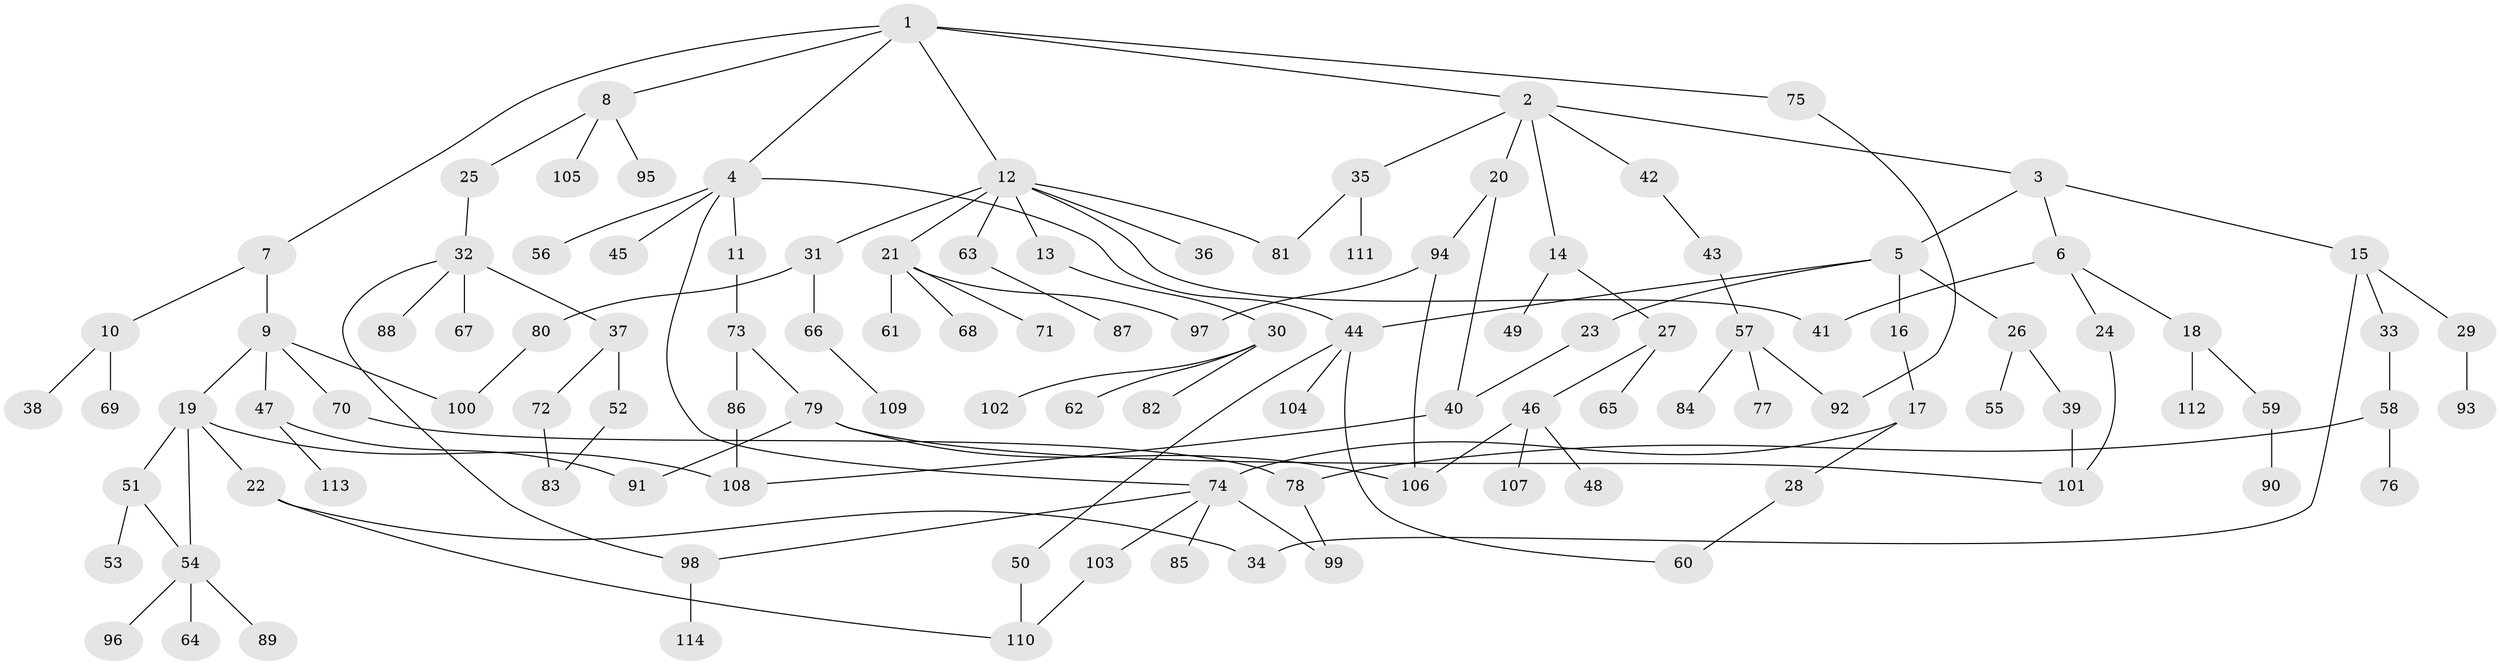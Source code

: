 // coarse degree distribution, {6: 0.04411764705882353, 12: 0.014705882352941176, 8: 0.014705882352941176, 3: 0.17647058823529413, 2: 0.3088235294117647, 5: 0.014705882352941176, 11: 0.014705882352941176, 4: 0.058823529411764705, 1: 0.3382352941176471, 7: 0.014705882352941176}
// Generated by graph-tools (version 1.1) at 2025/16/03/04/25 18:16:55]
// undirected, 114 vertices, 137 edges
graph export_dot {
graph [start="1"]
  node [color=gray90,style=filled];
  1;
  2;
  3;
  4;
  5;
  6;
  7;
  8;
  9;
  10;
  11;
  12;
  13;
  14;
  15;
  16;
  17;
  18;
  19;
  20;
  21;
  22;
  23;
  24;
  25;
  26;
  27;
  28;
  29;
  30;
  31;
  32;
  33;
  34;
  35;
  36;
  37;
  38;
  39;
  40;
  41;
  42;
  43;
  44;
  45;
  46;
  47;
  48;
  49;
  50;
  51;
  52;
  53;
  54;
  55;
  56;
  57;
  58;
  59;
  60;
  61;
  62;
  63;
  64;
  65;
  66;
  67;
  68;
  69;
  70;
  71;
  72;
  73;
  74;
  75;
  76;
  77;
  78;
  79;
  80;
  81;
  82;
  83;
  84;
  85;
  86;
  87;
  88;
  89;
  90;
  91;
  92;
  93;
  94;
  95;
  96;
  97;
  98;
  99;
  100;
  101;
  102;
  103;
  104;
  105;
  106;
  107;
  108;
  109;
  110;
  111;
  112;
  113;
  114;
  1 -- 2;
  1 -- 4;
  1 -- 7;
  1 -- 8;
  1 -- 12;
  1 -- 75;
  2 -- 3;
  2 -- 14;
  2 -- 20;
  2 -- 35;
  2 -- 42;
  3 -- 5;
  3 -- 6;
  3 -- 15;
  4 -- 11;
  4 -- 44;
  4 -- 45;
  4 -- 56;
  4 -- 74;
  5 -- 16;
  5 -- 23;
  5 -- 26;
  5 -- 44;
  6 -- 18;
  6 -- 24;
  6 -- 41;
  7 -- 9;
  7 -- 10;
  8 -- 25;
  8 -- 95;
  8 -- 105;
  9 -- 19;
  9 -- 47;
  9 -- 70;
  9 -- 100;
  10 -- 38;
  10 -- 69;
  11 -- 73;
  12 -- 13;
  12 -- 21;
  12 -- 31;
  12 -- 36;
  12 -- 63;
  12 -- 41;
  12 -- 81;
  13 -- 30;
  14 -- 27;
  14 -- 49;
  15 -- 29;
  15 -- 33;
  15 -- 34;
  16 -- 17;
  17 -- 28;
  17 -- 74;
  18 -- 59;
  18 -- 112;
  19 -- 22;
  19 -- 51;
  19 -- 54;
  19 -- 108;
  20 -- 40;
  20 -- 94;
  21 -- 61;
  21 -- 68;
  21 -- 71;
  21 -- 97;
  22 -- 34;
  22 -- 110;
  23 -- 40;
  24 -- 101;
  25 -- 32;
  26 -- 39;
  26 -- 55;
  27 -- 46;
  27 -- 65;
  28 -- 60;
  29 -- 93;
  30 -- 62;
  30 -- 82;
  30 -- 102;
  31 -- 66;
  31 -- 80;
  32 -- 37;
  32 -- 67;
  32 -- 88;
  32 -- 98;
  33 -- 58;
  35 -- 81;
  35 -- 111;
  37 -- 52;
  37 -- 72;
  39 -- 101;
  40 -- 108;
  42 -- 43;
  43 -- 57;
  44 -- 50;
  44 -- 104;
  44 -- 60;
  46 -- 48;
  46 -- 107;
  46 -- 106;
  47 -- 91;
  47 -- 113;
  50 -- 110;
  51 -- 53;
  51 -- 54;
  52 -- 83;
  54 -- 64;
  54 -- 89;
  54 -- 96;
  57 -- 77;
  57 -- 84;
  57 -- 92;
  58 -- 76;
  58 -- 78;
  59 -- 90;
  63 -- 87;
  66 -- 109;
  70 -- 78;
  72 -- 83;
  73 -- 79;
  73 -- 86;
  74 -- 85;
  74 -- 98;
  74 -- 103;
  74 -- 99;
  75 -- 92;
  78 -- 99;
  79 -- 101;
  79 -- 106;
  79 -- 91;
  80 -- 100;
  86 -- 108;
  94 -- 97;
  94 -- 106;
  98 -- 114;
  103 -- 110;
}
